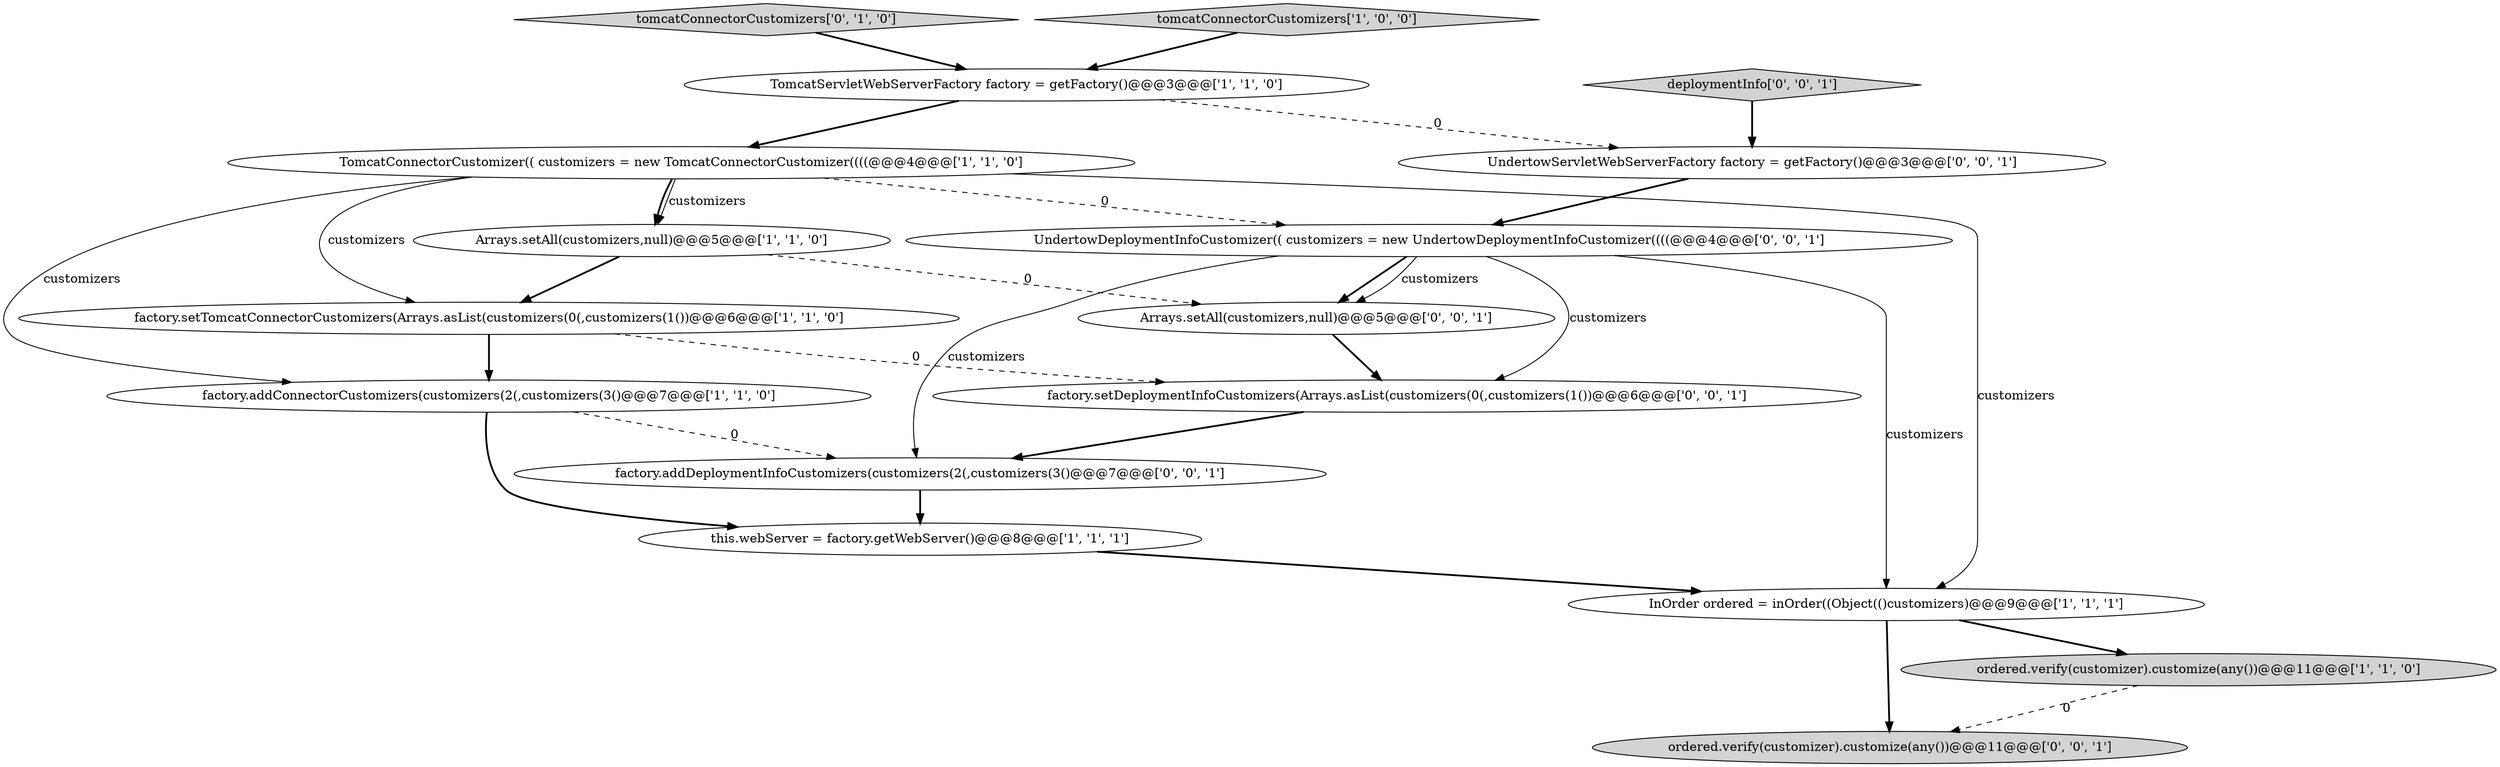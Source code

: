 digraph {
0 [style = filled, label = "Arrays.setAll(customizers,null)@@@5@@@['1', '1', '0']", fillcolor = white, shape = ellipse image = "AAA0AAABBB1BBB"];
6 [style = filled, label = "TomcatServletWebServerFactory factory = getFactory()@@@3@@@['1', '1', '0']", fillcolor = white, shape = ellipse image = "AAA0AAABBB1BBB"];
16 [style = filled, label = "UndertowDeploymentInfoCustomizer(( customizers = new UndertowDeploymentInfoCustomizer((((@@@4@@@['0', '0', '1']", fillcolor = white, shape = ellipse image = "AAA0AAABBB3BBB"];
8 [style = filled, label = "factory.setTomcatConnectorCustomizers(Arrays.asList(customizers(0(,customizers(1())@@@6@@@['1', '1', '0']", fillcolor = white, shape = ellipse image = "AAA0AAABBB1BBB"];
1 [style = filled, label = "this.webServer = factory.getWebServer()@@@8@@@['1', '1', '1']", fillcolor = white, shape = ellipse image = "AAA0AAABBB1BBB"];
12 [style = filled, label = "factory.setDeploymentInfoCustomizers(Arrays.asList(customizers(0(,customizers(1())@@@6@@@['0', '0', '1']", fillcolor = white, shape = ellipse image = "AAA0AAABBB3BBB"];
2 [style = filled, label = "factory.addConnectorCustomizers(customizers(2(,customizers(3()@@@7@@@['1', '1', '0']", fillcolor = white, shape = ellipse image = "AAA0AAABBB1BBB"];
10 [style = filled, label = "Arrays.setAll(customizers,null)@@@5@@@['0', '0', '1']", fillcolor = white, shape = ellipse image = "AAA0AAABBB3BBB"];
13 [style = filled, label = "UndertowServletWebServerFactory factory = getFactory()@@@3@@@['0', '0', '1']", fillcolor = white, shape = ellipse image = "AAA0AAABBB3BBB"];
11 [style = filled, label = "ordered.verify(customizer).customize(any())@@@11@@@['0', '0', '1']", fillcolor = lightgray, shape = ellipse image = "AAA0AAABBB3BBB"];
9 [style = filled, label = "tomcatConnectorCustomizers['0', '1', '0']", fillcolor = lightgray, shape = diamond image = "AAA0AAABBB2BBB"];
7 [style = filled, label = "TomcatConnectorCustomizer(( customizers = new TomcatConnectorCustomizer((((@@@4@@@['1', '1', '0']", fillcolor = white, shape = ellipse image = "AAA0AAABBB1BBB"];
3 [style = filled, label = "InOrder ordered = inOrder((Object(()customizers)@@@9@@@['1', '1', '1']", fillcolor = white, shape = ellipse image = "AAA0AAABBB1BBB"];
4 [style = filled, label = "ordered.verify(customizer).customize(any())@@@11@@@['1', '1', '0']", fillcolor = lightgray, shape = ellipse image = "AAA0AAABBB1BBB"];
14 [style = filled, label = "factory.addDeploymentInfoCustomizers(customizers(2(,customizers(3()@@@7@@@['0', '0', '1']", fillcolor = white, shape = ellipse image = "AAA0AAABBB3BBB"];
15 [style = filled, label = "deploymentInfo['0', '0', '1']", fillcolor = lightgray, shape = diamond image = "AAA0AAABBB3BBB"];
5 [style = filled, label = "tomcatConnectorCustomizers['1', '0', '0']", fillcolor = lightgray, shape = diamond image = "AAA0AAABBB1BBB"];
7->3 [style = solid, label="customizers"];
15->13 [style = bold, label=""];
16->10 [style = bold, label=""];
2->1 [style = bold, label=""];
7->16 [style = dashed, label="0"];
1->3 [style = bold, label=""];
3->11 [style = bold, label=""];
7->2 [style = solid, label="customizers"];
8->12 [style = dashed, label="0"];
7->0 [style = solid, label="customizers"];
7->0 [style = bold, label=""];
16->14 [style = solid, label="customizers"];
16->3 [style = solid, label="customizers"];
3->4 [style = bold, label=""];
13->16 [style = bold, label=""];
0->10 [style = dashed, label="0"];
14->1 [style = bold, label=""];
9->6 [style = bold, label=""];
16->12 [style = solid, label="customizers"];
7->8 [style = solid, label="customizers"];
6->13 [style = dashed, label="0"];
5->6 [style = bold, label=""];
2->14 [style = dashed, label="0"];
8->2 [style = bold, label=""];
10->12 [style = bold, label=""];
12->14 [style = bold, label=""];
0->8 [style = bold, label=""];
4->11 [style = dashed, label="0"];
6->7 [style = bold, label=""];
16->10 [style = solid, label="customizers"];
}
